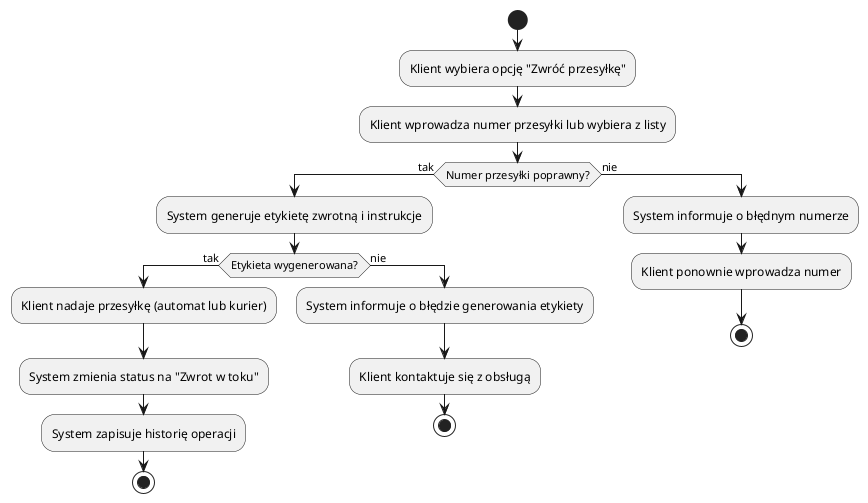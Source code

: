 @startuml

start

:Klient wybiera opcję "Zwróć przesyłkę";
:Klient wprowadza numer przesyłki lub wybiera z listy;

if (Numer przesyłki poprawny?) then (tak)
  :System generuje etykietę zwrotną i instrukcje;
  
  if (Etykieta wygenerowana?) then (tak)
    :Klient nadaje przesyłkę (automat lub kurier);
    :System zmienia status na "Zwrot w toku";
    :System zapisuje historię operacji;
    stop
  else (nie)
    :System informuje o błędzie generowania etykiety;
    :Klient kontaktuje się z obsługą;
    stop
  endif

else (nie)
  :System informuje o błędnym numerze;
  :Klient ponownie wprowadza numer;
  stop
endif
@enduml
